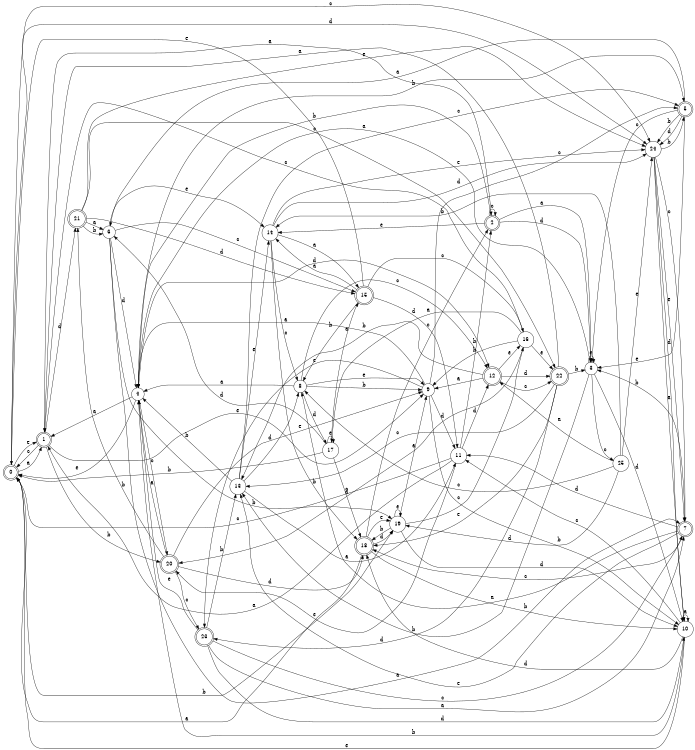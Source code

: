 digraph n21_9 {
__start0 [label="" shape="none"];

rankdir=LR;
size="8,5";

s0 [style="rounded,filled", color="black", fillcolor="white" shape="doublecircle", label="0"];
s1 [style="rounded,filled", color="black", fillcolor="white" shape="doublecircle", label="1"];
s2 [style="rounded,filled", color="black", fillcolor="white" shape="doublecircle", label="2"];
s3 [style="filled", color="black", fillcolor="white" shape="circle", label="3"];
s4 [style="filled", color="black", fillcolor="white" shape="circle", label="4"];
s5 [style="rounded,filled", color="black", fillcolor="white" shape="doublecircle", label="5"];
s6 [style="filled", color="black", fillcolor="white" shape="circle", label="6"];
s7 [style="rounded,filled", color="black", fillcolor="white" shape="doublecircle", label="7"];
s8 [style="filled", color="black", fillcolor="white" shape="circle", label="8"];
s9 [style="filled", color="black", fillcolor="white" shape="circle", label="9"];
s10 [style="filled", color="black", fillcolor="white" shape="circle", label="10"];
s11 [style="filled", color="black", fillcolor="white" shape="circle", label="11"];
s12 [style="rounded,filled", color="black", fillcolor="white" shape="doublecircle", label="12"];
s13 [style="filled", color="black", fillcolor="white" shape="circle", label="13"];
s14 [style="filled", color="black", fillcolor="white" shape="circle", label="14"];
s15 [style="rounded,filled", color="black", fillcolor="white" shape="doublecircle", label="15"];
s16 [style="filled", color="black", fillcolor="white" shape="circle", label="16"];
s17 [style="filled", color="black", fillcolor="white" shape="circle", label="17"];
s18 [style="rounded,filled", color="black", fillcolor="white" shape="doublecircle", label="18"];
s19 [style="filled", color="black", fillcolor="white" shape="circle", label="19"];
s20 [style="rounded,filled", color="black", fillcolor="white" shape="doublecircle", label="20"];
s21 [style="rounded,filled", color="black", fillcolor="white" shape="doublecircle", label="21"];
s22 [style="rounded,filled", color="black", fillcolor="white" shape="doublecircle", label="22"];
s23 [style="rounded,filled", color="black", fillcolor="white" shape="doublecircle", label="23"];
s24 [style="filled", color="black", fillcolor="white" shape="circle", label="24"];
s25 [style="filled", color="black", fillcolor="white" shape="circle", label="25"];
s0 -> s1 [label="a"];
s0 -> s19 [label="b"];
s0 -> s24 [label="c"];
s0 -> s24 [label="d"];
s0 -> s1 [label="e"];
s1 -> s2 [label="a"];
s1 -> s20 [label="b"];
s1 -> s0 [label="c"];
s1 -> s21 [label="d"];
s1 -> s9 [label="e"];
s2 -> s3 [label="a"];
s2 -> s4 [label="b"];
s2 -> s2 [label="c"];
s2 -> s3 [label="d"];
s2 -> s14 [label="e"];
s3 -> s4 [label="a"];
s3 -> s13 [label="b"];
s3 -> s25 [label="c"];
s3 -> s10 [label="d"];
s3 -> s3 [label="e"];
s4 -> s1 [label="a"];
s4 -> s5 [label="b"];
s4 -> s20 [label="c"];
s4 -> s12 [label="d"];
s4 -> s0 [label="e"];
s5 -> s6 [label="a"];
s5 -> s24 [label="b"];
s5 -> s3 [label="c"];
s5 -> s24 [label="d"];
s5 -> s3 [label="e"];
s6 -> s7 [label="a"];
s6 -> s19 [label="b"];
s6 -> s15 [label="c"];
s6 -> s4 [label="d"];
s6 -> s14 [label="e"];
s7 -> s8 [label="a"];
s7 -> s3 [label="b"];
s7 -> s18 [label="c"];
s7 -> s11 [label="d"];
s7 -> s13 [label="e"];
s8 -> s4 [label="a"];
s8 -> s9 [label="b"];
s8 -> s12 [label="c"];
s8 -> s17 [label="d"];
s8 -> s9 [label="e"];
s9 -> s4 [label="a"];
s9 -> s10 [label="b"];
s9 -> s5 [label="c"];
s9 -> s11 [label="d"];
s9 -> s23 [label="e"];
s10 -> s10 [label="a"];
s10 -> s4 [label="b"];
s10 -> s11 [label="c"];
s10 -> s18 [label="d"];
s10 -> s0 [label="e"];
s11 -> s1 [label="a"];
s11 -> s2 [label="b"];
s11 -> s0 [label="c"];
s11 -> s12 [label="d"];
s11 -> s20 [label="e"];
s12 -> s9 [label="a"];
s12 -> s13 [label="b"];
s12 -> s22 [label="c"];
s12 -> s22 [label="d"];
s12 -> s16 [label="e"];
s13 -> s11 [label="a"];
s13 -> s4 [label="b"];
s13 -> s5 [label="c"];
s13 -> s8 [label="d"];
s13 -> s14 [label="e"];
s14 -> s15 [label="a"];
s14 -> s18 [label="b"];
s14 -> s8 [label="c"];
s14 -> s24 [label="d"];
s14 -> s24 [label="e"];
s15 -> s14 [label="a"];
s15 -> s8 [label="b"];
s15 -> s16 [label="c"];
s15 -> s11 [label="d"];
s15 -> s0 [label="e"];
s16 -> s17 [label="a"];
s16 -> s9 [label="b"];
s16 -> s1 [label="c"];
s16 -> s20 [label="d"];
s16 -> s22 [label="e"];
s17 -> s15 [label="a"];
s17 -> s0 [label="b"];
s17 -> s18 [label="c"];
s17 -> s6 [label="d"];
s17 -> s17 [label="e"];
s18 -> s0 [label="a"];
s18 -> s10 [label="b"];
s18 -> s2 [label="c"];
s18 -> s19 [label="d"];
s18 -> s19 [label="e"];
s19 -> s9 [label="a"];
s19 -> s18 [label="b"];
s19 -> s16 [label="c"];
s19 -> s10 [label="d"];
s19 -> s19 [label="e"];
s20 -> s4 [label="a"];
s20 -> s21 [label="b"];
s20 -> s23 [label="c"];
s20 -> s18 [label="d"];
s20 -> s9 [label="e"];
s21 -> s6 [label="a"];
s21 -> s6 [label="b"];
s21 -> s22 [label="c"];
s21 -> s15 [label="d"];
s21 -> s24 [label="e"];
s22 -> s1 [label="a"];
s22 -> s3 [label="b"];
s22 -> s13 [label="c"];
s22 -> s23 [label="d"];
s22 -> s18 [label="e"];
s23 -> s7 [label="a"];
s23 -> s13 [label="b"];
s23 -> s7 [label="c"];
s23 -> s10 [label="d"];
s23 -> s4 [label="e"];
s24 -> s10 [label="a"];
s24 -> s5 [label="b"];
s24 -> s7 [label="c"];
s24 -> s10 [label="d"];
s24 -> s7 [label="e"];
s25 -> s12 [label="a"];
s25 -> s14 [label="b"];
s25 -> s8 [label="c"];
s25 -> s19 [label="d"];
s25 -> s24 [label="e"];

}